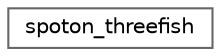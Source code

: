 digraph "Graphical Class Hierarchy"
{
 // LATEX_PDF_SIZE
  bgcolor="transparent";
  edge [fontname=Helvetica,fontsize=10,labelfontname=Helvetica,labelfontsize=10];
  node [fontname=Helvetica,fontsize=10,shape=box,height=0.2,width=0.4];
  rankdir="LR";
  Node0 [id="Node000000",label="spoton_threefish",height=0.2,width=0.4,color="grey40", fillcolor="white", style="filled",URL="$classspoton__threefish.html",tooltip=" "];
}
